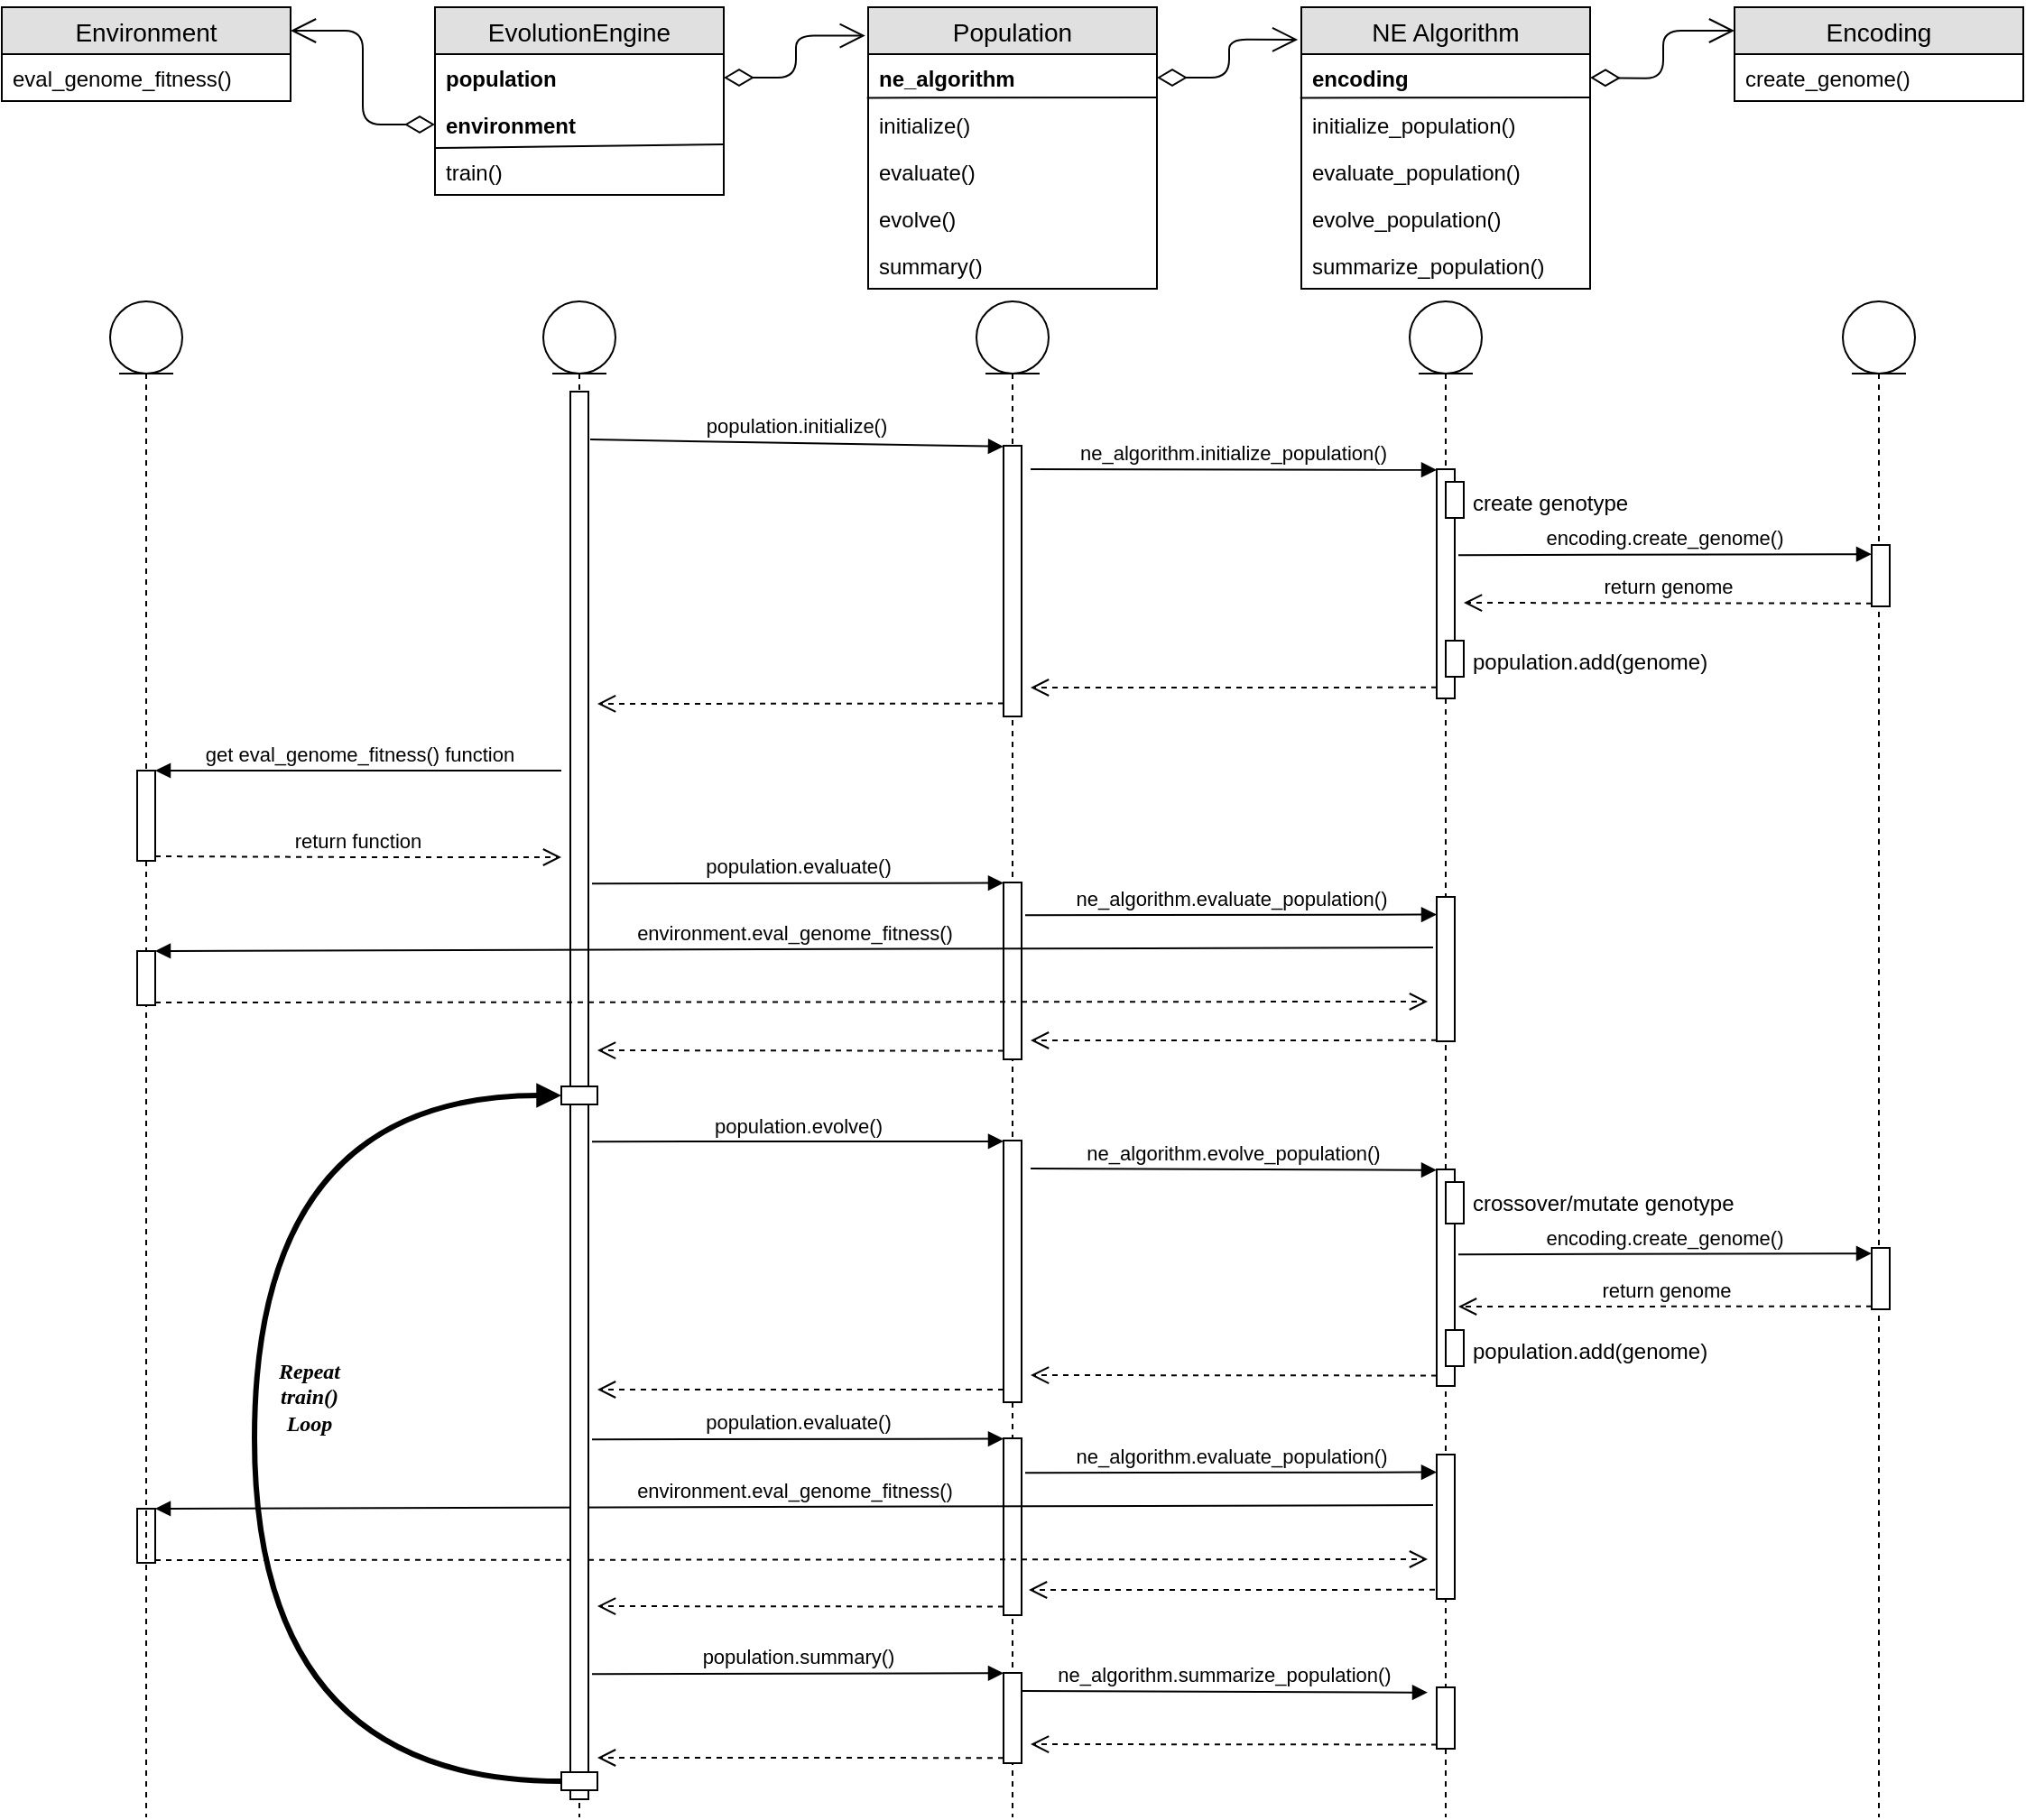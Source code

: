 <mxfile version="12.1.0" type="device" pages="1"><diagram id="IApC3F73qu_7Cs0dcZ0t" name="Page-1"><mxGraphModel dx="1808" dy="793" grid="1" gridSize="10" guides="1" tooltips="1" connect="1" arrows="1" fold="1" page="0" pageScale="1" pageWidth="850" pageHeight="1100" math="0" shadow="0"><root><mxCell id="0"/><mxCell id="1" parent="0"/><mxCell id="NnpL7uGrCPb2P0R8XdP2-20" value="" style="group" parent="1" vertex="1" connectable="0"><mxGeometry x="440" y="37" width="160" height="156" as="geometry"/></mxCell><mxCell id="NnpL7uGrCPb2P0R8XdP2-21" value="Population" style="swimlane;fontStyle=0;childLayout=stackLayout;horizontal=1;startSize=26;fillColor=#e0e0e0;horizontalStack=0;resizeParent=1;resizeParentMax=0;resizeLast=0;collapsible=1;marginBottom=0;swimlaneFillColor=#ffffff;align=center;fontSize=14;" parent="NnpL7uGrCPb2P0R8XdP2-20" vertex="1"><mxGeometry width="160" height="156" as="geometry"><mxRectangle width="100" height="26" as="alternateBounds"/></mxGeometry></mxCell><mxCell id="NnpL7uGrCPb2P0R8XdP2-22" value="ne_algorithm" style="text;strokeColor=none;fillColor=none;spacingLeft=4;spacingRight=4;overflow=hidden;rotatable=0;points=[[0,0.5],[1,0.5]];portConstraint=eastwest;fontSize=12;fontStyle=1" parent="NnpL7uGrCPb2P0R8XdP2-21" vertex="1"><mxGeometry y="26" width="160" height="26" as="geometry"/></mxCell><mxCell id="NnpL7uGrCPb2P0R8XdP2-24" value="" style="endArrow=none;html=1;entryX=1;entryY=-0.077;entryDx=0;entryDy=0;entryPerimeter=0;exitX=-0.004;exitY=0.931;exitDx=0;exitDy=0;exitPerimeter=0;" parent="NnpL7uGrCPb2P0R8XdP2-21" source="NnpL7uGrCPb2P0R8XdP2-22" target="NnpL7uGrCPb2P0R8XdP2-25" edge="1"><mxGeometry width="50" height="50" relative="1" as="geometry"><mxPoint x="263.529" y="66" as="sourcePoint"/><mxPoint x="122.353" y="190" as="targetPoint"/><Array as="points"/></mxGeometry></mxCell><mxCell id="NnpL7uGrCPb2P0R8XdP2-25" value="initialize()" style="text;strokeColor=none;fillColor=none;spacingLeft=4;spacingRight=4;overflow=hidden;rotatable=0;points=[[0,0.5],[1,0.5]];portConstraint=eastwest;fontSize=12;" parent="NnpL7uGrCPb2P0R8XdP2-21" vertex="1"><mxGeometry y="52" width="160" height="26" as="geometry"/></mxCell><mxCell id="NnpL7uGrCPb2P0R8XdP2-26" value="evaluate()" style="text;strokeColor=none;fillColor=none;spacingLeft=4;spacingRight=4;overflow=hidden;rotatable=0;points=[[0,0.5],[1,0.5]];portConstraint=eastwest;fontSize=12;" parent="NnpL7uGrCPb2P0R8XdP2-21" vertex="1"><mxGeometry y="78" width="160" height="26" as="geometry"/></mxCell><mxCell id="NnpL7uGrCPb2P0R8XdP2-27" value="evolve()" style="text;strokeColor=none;fillColor=none;spacingLeft=4;spacingRight=4;overflow=hidden;rotatable=0;points=[[0,0.5],[1,0.5]];portConstraint=eastwest;fontSize=12;" parent="NnpL7uGrCPb2P0R8XdP2-21" vertex="1"><mxGeometry y="104" width="160" height="26" as="geometry"/></mxCell><mxCell id="NnpL7uGrCPb2P0R8XdP2-29" value="summary()" style="text;strokeColor=none;fillColor=none;spacingLeft=4;spacingRight=4;overflow=hidden;rotatable=0;points=[[0,0.5],[1,0.5]];portConstraint=eastwest;fontSize=12;" parent="NnpL7uGrCPb2P0R8XdP2-21" vertex="1"><mxGeometry y="130" width="160" height="26" as="geometry"/></mxCell><mxCell id="NnpL7uGrCPb2P0R8XdP2-31" value="Environment" style="swimlane;fontStyle=0;childLayout=stackLayout;horizontal=1;startSize=26;fillColor=#e0e0e0;horizontalStack=0;resizeParent=1;resizeParentMax=0;resizeLast=0;collapsible=1;marginBottom=0;swimlaneFillColor=#ffffff;align=center;fontSize=14;strokeColor=#000000;" parent="1" vertex="1"><mxGeometry x="-40" y="37" width="160" height="52" as="geometry"/></mxCell><mxCell id="NnpL7uGrCPb2P0R8XdP2-32" value="eval_genome_fitness()" style="text;strokeColor=none;fillColor=none;spacingLeft=4;spacingRight=4;overflow=hidden;rotatable=0;points=[[0,0.5],[1,0.5]];portConstraint=eastwest;fontSize=12;" parent="NnpL7uGrCPb2P0R8XdP2-31" vertex="1"><mxGeometry y="26" width="160" height="26" as="geometry"/></mxCell><mxCell id="NnpL7uGrCPb2P0R8XdP2-44" value="Encoding" style="swimlane;fontStyle=0;childLayout=stackLayout;horizontal=1;startSize=26;fillColor=#e0e0e0;horizontalStack=0;resizeParent=1;resizeParentMax=0;resizeLast=0;collapsible=1;marginBottom=0;swimlaneFillColor=#ffffff;align=center;fontSize=14;strokeColor=#000000;" parent="1" vertex="1"><mxGeometry x="920" y="37" width="160" height="52" as="geometry"/></mxCell><mxCell id="NnpL7uGrCPb2P0R8XdP2-45" value="create_genome()" style="text;strokeColor=none;fillColor=none;spacingLeft=4;spacingRight=4;overflow=hidden;rotatable=0;points=[[0,0.5],[1,0.5]];portConstraint=eastwest;fontSize=12;" parent="NnpL7uGrCPb2P0R8XdP2-44" vertex="1"><mxGeometry y="26" width="160" height="26" as="geometry"/></mxCell><mxCell id="NnpL7uGrCPb2P0R8XdP2-12" value="EvolutionEngine" style="swimlane;fontStyle=0;childLayout=stackLayout;horizontal=1;startSize=26;fillColor=#e0e0e0;horizontalStack=0;resizeParent=1;resizeParentMax=0;resizeLast=0;collapsible=1;marginBottom=0;swimlaneFillColor=#ffffff;align=center;fontSize=14;" parent="1" vertex="1"><mxGeometry x="200" y="37" width="160" height="104" as="geometry"/></mxCell><mxCell id="NnpL7uGrCPb2P0R8XdP2-13" value="population" style="text;strokeColor=none;fillColor=none;spacingLeft=4;spacingRight=4;overflow=hidden;rotatable=0;points=[[0,0.5],[1,0.5]];portConstraint=eastwest;fontSize=12;fontStyle=1" parent="NnpL7uGrCPb2P0R8XdP2-12" vertex="1"><mxGeometry y="26" width="160" height="26" as="geometry"/></mxCell><mxCell id="NnpL7uGrCPb2P0R8XdP2-14" value="environment" style="text;strokeColor=none;fillColor=none;spacingLeft=4;spacingRight=4;overflow=hidden;rotatable=0;points=[[0,0.5],[1,0.5]];portConstraint=eastwest;fontSize=12;fontStyle=1" parent="NnpL7uGrCPb2P0R8XdP2-12" vertex="1"><mxGeometry y="52" width="160" height="26" as="geometry"/></mxCell><mxCell id="NnpL7uGrCPb2P0R8XdP2-18" value="" style="endArrow=none;html=1;entryX=1;entryY=-0.077;entryDx=0;entryDy=0;entryPerimeter=0;" parent="NnpL7uGrCPb2P0R8XdP2-12" target="NnpL7uGrCPb2P0R8XdP2-15" edge="1"><mxGeometry width="50" height="50" relative="1" as="geometry"><mxPoint y="78" as="sourcePoint"/><mxPoint x="130" y="190" as="targetPoint"/><Array as="points"/></mxGeometry></mxCell><mxCell id="NnpL7uGrCPb2P0R8XdP2-15" value="train()" style="text;strokeColor=none;fillColor=none;spacingLeft=4;spacingRight=4;overflow=hidden;rotatable=0;points=[[0,0.5],[1,0.5]];portConstraint=eastwest;fontSize=12;" parent="NnpL7uGrCPb2P0R8XdP2-12" vertex="1"><mxGeometry y="78" width="160" height="26" as="geometry"/></mxCell><mxCell id="NnpL7uGrCPb2P0R8XdP2-53" value="" style="endArrow=open;html=1;endSize=12;startArrow=diamondThin;startSize=14;startFill=0;edgeStyle=orthogonalEdgeStyle;align=left;verticalAlign=bottom;exitX=0;exitY=0.5;exitDx=0;exitDy=0;entryX=1;entryY=0.25;entryDx=0;entryDy=0;" parent="1" source="NnpL7uGrCPb2P0R8XdP2-14" target="NnpL7uGrCPb2P0R8XdP2-31" edge="1"><mxGeometry x="-1" y="3" relative="1" as="geometry"><mxPoint x="-90" y="236" as="sourcePoint"/><mxPoint x="70" y="236" as="targetPoint"/></mxGeometry></mxCell><mxCell id="NnpL7uGrCPb2P0R8XdP2-67" value="" style="endArrow=open;html=1;endSize=12;startArrow=diamondThin;startSize=14;startFill=0;edgeStyle=orthogonalEdgeStyle;align=left;verticalAlign=bottom;entryX=0;entryY=0.25;entryDx=0;entryDy=0;exitX=1;exitY=0.5;exitDx=0;exitDy=0;" parent="1" target="NnpL7uGrCPb2P0R8XdP2-44" edge="1"><mxGeometry x="-1" y="3" relative="1" as="geometry"><mxPoint x="840" y="76" as="sourcePoint"/><mxPoint x="790" y="326" as="targetPoint"/></mxGeometry></mxCell><mxCell id="NnpL7uGrCPb2P0R8XdP2-68" value="" style="endArrow=open;html=1;endSize=12;startArrow=diamondThin;startSize=14;startFill=0;edgeStyle=orthogonalEdgeStyle;align=left;verticalAlign=bottom;exitX=1;exitY=0.5;exitDx=0;exitDy=0;entryX=-0.012;entryY=0.115;entryDx=0;entryDy=0;entryPerimeter=0;" parent="1" source="NnpL7uGrCPb2P0R8XdP2-22" target="orpDaCIWsfJaIS2Ko02s-2" edge="1"><mxGeometry x="-1" y="3" relative="1" as="geometry"><mxPoint x="-70" y="316" as="sourcePoint"/><mxPoint x="630" y="50" as="targetPoint"/></mxGeometry></mxCell><mxCell id="NnpL7uGrCPb2P0R8XdP2-69" value="" style="endArrow=open;html=1;endSize=12;startArrow=diamondThin;startSize=14;startFill=0;edgeStyle=orthogonalEdgeStyle;align=left;verticalAlign=bottom;exitX=1;exitY=0.5;exitDx=0;exitDy=0;entryX=-0.01;entryY=0.101;entryDx=0;entryDy=0;entryPerimeter=0;" parent="1" source="NnpL7uGrCPb2P0R8XdP2-13" target="NnpL7uGrCPb2P0R8XdP2-21" edge="1"><mxGeometry x="-1" y="3" relative="1" as="geometry"><mxPoint x="-60" y="326" as="sourcePoint"/><mxPoint x="450" y="86" as="targetPoint"/></mxGeometry></mxCell><mxCell id="NnpL7uGrCPb2P0R8XdP2-73" value="" style="shape=umlLifeline;participant=umlEntity;perimeter=lifelinePerimeter;whiteSpace=wrap;html=1;container=1;collapsible=0;recursiveResize=0;verticalAlign=top;spacingTop=36;labelBackgroundColor=#ffffff;outlineConnect=0;strokeColor=#000000;" parent="1" vertex="1"><mxGeometry x="500" y="200" width="40" height="840" as="geometry"/></mxCell><mxCell id="NnpL7uGrCPb2P0R8XdP2-88" value="" style="html=1;points=[];perimeter=orthogonalPerimeter;strokeColor=#000000;direction=east;" parent="NnpL7uGrCPb2P0R8XdP2-73" vertex="1"><mxGeometry x="15" y="80" width="10" height="150" as="geometry"/></mxCell><mxCell id="NnpL7uGrCPb2P0R8XdP2-90" value="" style="html=1;verticalAlign=bottom;endArrow=open;dashed=1;endSize=8;exitX=0;exitY=0.952;exitDx=0;exitDy=0;exitPerimeter=0;" parent="NnpL7uGrCPb2P0R8XdP2-73" source="NnpL7uGrCPb2P0R8XdP2-88" edge="1"><mxGeometry relative="1" as="geometry"><mxPoint x="-210" y="223" as="targetPoint"/></mxGeometry></mxCell><mxCell id="NnpL7uGrCPb2P0R8XdP2-129" value="" style="html=1;points=[];perimeter=orthogonalPerimeter;strokeColor=#000000;direction=east;" parent="NnpL7uGrCPb2P0R8XdP2-73" vertex="1"><mxGeometry x="15" y="630" width="10" height="98" as="geometry"/></mxCell><mxCell id="NnpL7uGrCPb2P0R8XdP2-130" value="" style="html=1;verticalAlign=bottom;endArrow=open;dashed=1;endSize=8;exitX=0;exitY=0.952;exitDx=0;exitDy=0;exitPerimeter=0;" parent="NnpL7uGrCPb2P0R8XdP2-73" source="NnpL7uGrCPb2P0R8XdP2-129" edge="1"><mxGeometry relative="1" as="geometry"><mxPoint x="-210" y="723" as="targetPoint"/></mxGeometry></mxCell><mxCell id="NnpL7uGrCPb2P0R8XdP2-131" value="population.evaluate()" style="html=1;verticalAlign=bottom;endArrow=block;entryX=0;entryY=0.003;entryDx=0;entryDy=0;entryPerimeter=0;exitX=1.1;exitY=0.034;exitDx=0;exitDy=0;exitPerimeter=0;" parent="NnpL7uGrCPb2P0R8XdP2-73" target="NnpL7uGrCPb2P0R8XdP2-129" edge="1"><mxGeometry relative="1" as="geometry"><mxPoint x="-213" y="630.6" as="sourcePoint"/></mxGeometry></mxCell><mxCell id="NnpL7uGrCPb2P0R8XdP2-74" value="" style="shape=umlLifeline;participant=umlEntity;perimeter=lifelinePerimeter;whiteSpace=wrap;html=1;container=1;collapsible=0;recursiveResize=0;verticalAlign=top;spacingTop=36;labelBackgroundColor=#ffffff;outlineConnect=0;strokeColor=#000000;" parent="1" vertex="1"><mxGeometry x="740" y="200" width="40" height="840" as="geometry"/></mxCell><mxCell id="NnpL7uGrCPb2P0R8XdP2-91" value="" style="html=1;points=[];perimeter=orthogonalPerimeter;strokeColor=#000000;direction=east;" parent="NnpL7uGrCPb2P0R8XdP2-74" vertex="1"><mxGeometry x="15" y="93" width="10" height="127" as="geometry"/></mxCell><mxCell id="NnpL7uGrCPb2P0R8XdP2-92" value="" style="html=1;verticalAlign=bottom;endArrow=open;dashed=1;endSize=8;exitX=0;exitY=0.952;exitDx=0;exitDy=0;exitPerimeter=0;" parent="NnpL7uGrCPb2P0R8XdP2-74" source="NnpL7uGrCPb2P0R8XdP2-91" edge="1"><mxGeometry relative="1" as="geometry"><mxPoint x="-210" y="214" as="targetPoint"/><Array as="points"><mxPoint x="-100" y="214"/></Array></mxGeometry></mxCell><mxCell id="orpDaCIWsfJaIS2Ko02s-15" value="" style="html=1;points=[];perimeter=orthogonalPerimeter;strokeColor=#000000;direction=east;" vertex="1" parent="NnpL7uGrCPb2P0R8XdP2-74"><mxGeometry x="15" y="330" width="10" height="80" as="geometry"/></mxCell><mxCell id="orpDaCIWsfJaIS2Ko02s-38" value="" style="html=1;points=[];perimeter=orthogonalPerimeter;strokeColor=#000000;direction=east;" vertex="1" parent="NnpL7uGrCPb2P0R8XdP2-74"><mxGeometry x="15" y="639" width="10" height="80" as="geometry"/></mxCell><mxCell id="orpDaCIWsfJaIS2Ko02s-39" value="" style="html=1;points=[];perimeter=orthogonalPerimeter;strokeColor=#000000;" vertex="1" parent="NnpL7uGrCPb2P0R8XdP2-74"><mxGeometry x="-705" y="669" width="10" height="30" as="geometry"/></mxCell><mxCell id="orpDaCIWsfJaIS2Ko02s-41" value="&lt;div&gt;ne_algorithm.evaluate_population()&lt;/div&gt;" style="html=1;verticalAlign=bottom;endArrow=block;entryX=0;entryY=0.003;entryDx=0;entryDy=0;entryPerimeter=0;exitX=1.1;exitY=0.034;exitDx=0;exitDy=0;exitPerimeter=0;" edge="1" parent="NnpL7uGrCPb2P0R8XdP2-74"><mxGeometry relative="1" as="geometry"><mxPoint x="-213" y="649.1" as="sourcePoint"/><mxPoint x="15" y="648.794" as="targetPoint"/></mxGeometry></mxCell><mxCell id="orpDaCIWsfJaIS2Ko02s-42" value="" style="html=1;verticalAlign=bottom;endArrow=open;dashed=1;endSize=8;exitX=1;exitY=0.95;" edge="1" parent="NnpL7uGrCPb2P0R8XdP2-74" source="orpDaCIWsfJaIS2Ko02s-39"><mxGeometry relative="1" as="geometry"><mxPoint x="10" y="697" as="targetPoint"/><Array as="points"/></mxGeometry></mxCell><mxCell id="orpDaCIWsfJaIS2Ko02s-40" value="environment.eval_genome_fitness()" style="html=1;verticalAlign=bottom;endArrow=block;entryX=1;entryY=0;exitX=-0.2;exitY=0.35;exitDx=0;exitDy=0;exitPerimeter=0;" edge="1" parent="NnpL7uGrCPb2P0R8XdP2-74" source="orpDaCIWsfJaIS2Ko02s-38" target="orpDaCIWsfJaIS2Ko02s-39"><mxGeometry relative="1" as="geometry"><mxPoint x="-50" y="679" as="sourcePoint"/></mxGeometry></mxCell><mxCell id="NnpL7uGrCPb2P0R8XdP2-75" value="" style="shape=umlLifeline;participant=umlEntity;perimeter=lifelinePerimeter;whiteSpace=wrap;html=1;container=1;collapsible=0;recursiveResize=0;verticalAlign=top;spacingTop=36;labelBackgroundColor=#ffffff;outlineConnect=0;strokeColor=#000000;" parent="1" vertex="1"><mxGeometry x="980" y="200" width="40" height="840" as="geometry"/></mxCell><mxCell id="NnpL7uGrCPb2P0R8XdP2-95" value="" style="html=1;points=[];perimeter=orthogonalPerimeter;strokeColor=#000000;direction=east;" parent="NnpL7uGrCPb2P0R8XdP2-75" vertex="1"><mxGeometry x="16" y="135" width="10" height="34" as="geometry"/></mxCell><mxCell id="NnpL7uGrCPb2P0R8XdP2-97" value="&lt;div&gt;encoding.create_genome()&lt;/div&gt;" style="html=1;verticalAlign=bottom;endArrow=block;entryX=0;entryY=0.003;entryDx=0;entryDy=0;entryPerimeter=0;exitX=1.1;exitY=0.034;exitDx=0;exitDy=0;exitPerimeter=0;" parent="NnpL7uGrCPb2P0R8XdP2-75" edge="1"><mxGeometry relative="1" as="geometry"><mxPoint x="-213" y="140.6" as="sourcePoint"/><mxPoint x="16" y="140.102" as="targetPoint"/></mxGeometry></mxCell><mxCell id="NnpL7uGrCPb2P0R8XdP2-76" value="" style="shape=umlLifeline;participant=umlEntity;perimeter=lifelinePerimeter;whiteSpace=wrap;html=1;container=1;collapsible=0;recursiveResize=0;verticalAlign=top;spacingTop=36;labelBackgroundColor=#ffffff;outlineConnect=0;strokeColor=#000000;" parent="1" vertex="1"><mxGeometry x="260" y="200" width="40" height="840" as="geometry"/></mxCell><mxCell id="NnpL7uGrCPb2P0R8XdP2-78" value="" style="html=1;points=[];perimeter=orthogonalPerimeter;strokeColor=#000000;" parent="NnpL7uGrCPb2P0R8XdP2-76" vertex="1"><mxGeometry x="15" y="50" width="10" height="780" as="geometry"/></mxCell><mxCell id="NnpL7uGrCPb2P0R8XdP2-144" value="" style="html=1;points=[];perimeter=orthogonalPerimeter;strokeColor=#000000;" parent="NnpL7uGrCPb2P0R8XdP2-76" vertex="1"><mxGeometry x="10" y="435" width="20" height="10" as="geometry"/></mxCell><mxCell id="NnpL7uGrCPb2P0R8XdP2-77" value="" style="shape=umlLifeline;participant=umlEntity;perimeter=lifelinePerimeter;whiteSpace=wrap;html=1;container=1;collapsible=0;recursiveResize=0;verticalAlign=top;spacingTop=36;labelBackgroundColor=#ffffff;outlineConnect=0;strokeColor=#000000;" parent="1" vertex="1"><mxGeometry x="20" y="200" width="40" height="840" as="geometry"/></mxCell><mxCell id="NnpL7uGrCPb2P0R8XdP2-104" value="get eval_genome_fitness() function" style="html=1;verticalAlign=bottom;endArrow=block;entryX=1;entryY=0;" parent="NnpL7uGrCPb2P0R8XdP2-77" target="NnpL7uGrCPb2P0R8XdP2-103" edge="1"><mxGeometry relative="1" as="geometry"><mxPoint x="250" y="260" as="sourcePoint"/></mxGeometry></mxCell><mxCell id="NnpL7uGrCPb2P0R8XdP2-105" value="return function" style="html=1;verticalAlign=bottom;endArrow=open;dashed=1;endSize=8;exitX=1;exitY=0.95;" parent="NnpL7uGrCPb2P0R8XdP2-77" source="NnpL7uGrCPb2P0R8XdP2-103" edge="1"><mxGeometry relative="1" as="geometry"><mxPoint x="250" y="308" as="targetPoint"/><Array as="points"><mxPoint x="140" y="308"/></Array></mxGeometry></mxCell><mxCell id="NnpL7uGrCPb2P0R8XdP2-103" value="" style="html=1;points=[];perimeter=orthogonalPerimeter;strokeColor=#000000;" parent="NnpL7uGrCPb2P0R8XdP2-77" vertex="1"><mxGeometry x="15" y="260" width="10" height="50" as="geometry"/></mxCell><mxCell id="NnpL7uGrCPb2P0R8XdP2-112" value="" style="html=1;points=[];perimeter=orthogonalPerimeter;strokeColor=#000000;" parent="NnpL7uGrCPb2P0R8XdP2-77" vertex="1"><mxGeometry x="15" y="360" width="10" height="30" as="geometry"/></mxCell><mxCell id="NnpL7uGrCPb2P0R8XdP2-89" value="population.initialize()" style="html=1;verticalAlign=bottom;endArrow=block;entryX=0;entryY=0.003;entryDx=0;entryDy=0;entryPerimeter=0;exitX=1.1;exitY=0.034;exitDx=0;exitDy=0;exitPerimeter=0;" parent="1" source="NnpL7uGrCPb2P0R8XdP2-78" target="NnpL7uGrCPb2P0R8XdP2-88" edge="1"><mxGeometry relative="1" as="geometry"><mxPoint x="320" y="280" as="sourcePoint"/></mxGeometry></mxCell><mxCell id="NnpL7uGrCPb2P0R8XdP2-93" value="ne_algorithm.initialize_population()" style="html=1;verticalAlign=bottom;endArrow=block;entryX=0;entryY=0.003;entryDx=0;entryDy=0;entryPerimeter=0;" parent="1" target="NnpL7uGrCPb2P0R8XdP2-91" edge="1"><mxGeometry relative="1" as="geometry"><mxPoint x="530" y="293" as="sourcePoint"/></mxGeometry></mxCell><mxCell id="NnpL7uGrCPb2P0R8XdP2-101" value="" style="html=1;points=[];perimeter=orthogonalPerimeter;strokeColor=#000000;" parent="1" vertex="1"><mxGeometry x="760" y="300" width="10" height="20" as="geometry"/></mxCell><mxCell id="NnpL7uGrCPb2P0R8XdP2-102" value="create genotype" style="text;html=1;resizable=0;points=[];autosize=1;align=left;verticalAlign=top;spacingTop=-4;" parent="1" vertex="1"><mxGeometry x="773" y="302" width="100" height="20" as="geometry"/></mxCell><mxCell id="NnpL7uGrCPb2P0R8XdP2-96" value="return genome" style="html=1;verticalAlign=bottom;endArrow=open;dashed=1;endSize=8;exitX=0;exitY=0.952;exitDx=0;exitDy=0;exitPerimeter=0;" parent="1" source="NnpL7uGrCPb2P0R8XdP2-95" edge="1"><mxGeometry relative="1" as="geometry"><mxPoint x="770" y="367" as="targetPoint"/></mxGeometry></mxCell><mxCell id="NnpL7uGrCPb2P0R8XdP2-107" value="" style="html=1;points=[];perimeter=orthogonalPerimeter;strokeColor=#000000;direction=east;" parent="1" vertex="1"><mxGeometry x="515" y="522" width="10" height="98" as="geometry"/></mxCell><mxCell id="NnpL7uGrCPb2P0R8XdP2-108" value="" style="html=1;verticalAlign=bottom;endArrow=open;dashed=1;endSize=8;exitX=0;exitY=0.952;exitDx=0;exitDy=0;exitPerimeter=0;" parent="1" source="NnpL7uGrCPb2P0R8XdP2-107" edge="1"><mxGeometry relative="1" as="geometry"><mxPoint x="290" y="615" as="targetPoint"/></mxGeometry></mxCell><mxCell id="NnpL7uGrCPb2P0R8XdP2-109" value="population.evaluate()" style="html=1;verticalAlign=bottom;endArrow=block;entryX=0;entryY=0.003;entryDx=0;entryDy=0;entryPerimeter=0;exitX=1.1;exitY=0.034;exitDx=0;exitDy=0;exitPerimeter=0;" parent="1" target="NnpL7uGrCPb2P0R8XdP2-107" edge="1"><mxGeometry relative="1" as="geometry"><mxPoint x="287" y="522.6" as="sourcePoint"/></mxGeometry></mxCell><mxCell id="NnpL7uGrCPb2P0R8XdP2-113" value="" style="html=1;points=[];perimeter=orthogonalPerimeter;strokeColor=#000000;direction=east;" parent="1" vertex="1"><mxGeometry x="515" y="665" width="10" height="145" as="geometry"/></mxCell><mxCell id="NnpL7uGrCPb2P0R8XdP2-114" value="" style="html=1;verticalAlign=bottom;endArrow=open;dashed=1;endSize=8;exitX=0;exitY=0.952;exitDx=0;exitDy=0;exitPerimeter=0;" parent="1" source="NnpL7uGrCPb2P0R8XdP2-113" edge="1"><mxGeometry relative="1" as="geometry"><mxPoint x="290" y="803" as="targetPoint"/></mxGeometry></mxCell><mxCell id="NnpL7uGrCPb2P0R8XdP2-115" value="population.evolve()" style="html=1;verticalAlign=bottom;endArrow=block;entryX=0;entryY=0.003;entryDx=0;entryDy=0;entryPerimeter=0;exitX=1.1;exitY=0.034;exitDx=0;exitDy=0;exitPerimeter=0;" parent="1" target="NnpL7uGrCPb2P0R8XdP2-113" edge="1"><mxGeometry relative="1" as="geometry"><mxPoint x="287" y="665.6" as="sourcePoint"/></mxGeometry></mxCell><mxCell id="NnpL7uGrCPb2P0R8XdP2-116" value="" style="html=1;points=[];perimeter=orthogonalPerimeter;strokeColor=#000000;direction=east;" parent="1" vertex="1"><mxGeometry x="755" y="681" width="10" height="120" as="geometry"/></mxCell><mxCell id="NnpL7uGrCPb2P0R8XdP2-117" value="" style="html=1;verticalAlign=bottom;endArrow=open;dashed=1;endSize=8;exitX=0;exitY=0.952;exitDx=0;exitDy=0;exitPerimeter=0;" parent="1" source="NnpL7uGrCPb2P0R8XdP2-116" edge="1"><mxGeometry relative="1" as="geometry"><mxPoint x="530" y="795" as="targetPoint"/></mxGeometry></mxCell><mxCell id="NnpL7uGrCPb2P0R8XdP2-118" value="" style="html=1;points=[];perimeter=orthogonalPerimeter;strokeColor=#000000;direction=east;" parent="1" vertex="1"><mxGeometry x="996" y="724.5" width="10" height="34" as="geometry"/></mxCell><mxCell id="NnpL7uGrCPb2P0R8XdP2-119" value="encoding.create_genome()" style="html=1;verticalAlign=bottom;endArrow=block;entryX=0;entryY=0.003;entryDx=0;entryDy=0;entryPerimeter=0;exitX=1.1;exitY=0.034;exitDx=0;exitDy=0;exitPerimeter=0;" parent="1" edge="1"><mxGeometry relative="1" as="geometry"><mxPoint x="767" y="728.1" as="sourcePoint"/><mxPoint x="996" y="727.602" as="targetPoint"/></mxGeometry></mxCell><mxCell id="NnpL7uGrCPb2P0R8XdP2-120" value="ne_algorithm.evolve_population()" style="html=1;verticalAlign=bottom;endArrow=block;entryX=0;entryY=0.003;entryDx=0;entryDy=0;entryPerimeter=0;" parent="1" target="NnpL7uGrCPb2P0R8XdP2-116" edge="1"><mxGeometry relative="1" as="geometry"><mxPoint x="530" y="680.5" as="sourcePoint"/></mxGeometry></mxCell><mxCell id="NnpL7uGrCPb2P0R8XdP2-121" value="" style="html=1;points=[];perimeter=orthogonalPerimeter;strokeColor=#000000;" parent="1" vertex="1"><mxGeometry x="760" y="688" width="10" height="23" as="geometry"/></mxCell><mxCell id="NnpL7uGrCPb2P0R8XdP2-122" value="crossover/mutate genotype" style="text;html=1;resizable=0;points=[];autosize=1;align=left;verticalAlign=top;spacingTop=-4;" parent="1" vertex="1"><mxGeometry x="773" y="689.5" width="160" height="20" as="geometry"/></mxCell><mxCell id="NnpL7uGrCPb2P0R8XdP2-123" value="return genome" style="html=1;verticalAlign=bottom;endArrow=open;dashed=1;endSize=8;exitX=0;exitY=0.952;exitDx=0;exitDy=0;exitPerimeter=0;" parent="1" source="NnpL7uGrCPb2P0R8XdP2-118" edge="1"><mxGeometry relative="1" as="geometry"><mxPoint x="767" y="757" as="targetPoint"/></mxGeometry></mxCell><mxCell id="NnpL7uGrCPb2P0R8XdP2-139" value="" style="html=1;points=[];perimeter=orthogonalPerimeter;strokeColor=#000000;direction=east;" parent="1" vertex="1"><mxGeometry x="515" y="960" width="10" height="50" as="geometry"/></mxCell><mxCell id="NnpL7uGrCPb2P0R8XdP2-140" value="" style="html=1;verticalAlign=bottom;endArrow=open;dashed=1;endSize=8;exitX=0;exitY=0.952;exitDx=0;exitDy=0;exitPerimeter=0;" parent="1" edge="1"><mxGeometry relative="1" as="geometry"><mxPoint x="290" y="1007" as="targetPoint"/><mxPoint x="515" y="1007.08" as="sourcePoint"/></mxGeometry></mxCell><mxCell id="NnpL7uGrCPb2P0R8XdP2-141" value="population.summary()" style="html=1;verticalAlign=bottom;endArrow=block;entryX=0;entryY=0.003;entryDx=0;entryDy=0;entryPerimeter=0;exitX=1.1;exitY=0.034;exitDx=0;exitDy=0;exitPerimeter=0;" parent="1" target="NnpL7uGrCPb2P0R8XdP2-139" edge="1"><mxGeometry relative="1" as="geometry"><mxPoint x="287" y="960.6" as="sourcePoint"/></mxGeometry></mxCell><mxCell id="NnpL7uGrCPb2P0R8XdP2-142" value="&lt;div&gt;&lt;i&gt;Repeat&lt;/i&gt;&lt;/div&gt;&lt;div&gt;&lt;i&gt;train()&lt;/i&gt;&lt;/div&gt;&lt;div&gt;&lt;i&gt;Loop&lt;br&gt;&lt;/i&gt;&lt;/div&gt;" style="html=1;verticalAlign=bottom;endArrow=block;labelBackgroundColor=none;fontFamily=Verdana;fontSize=12;elbow=vertical;edgeStyle=orthogonalEdgeStyle;curved=1;strokeWidth=3;fontStyle=1" parent="1" edge="1"><mxGeometry x="-0.001" y="-30" relative="1" as="geometry"><mxPoint x="270" y="1020" as="sourcePoint"/><mxPoint x="270" y="640" as="targetPoint"/><Array as="points"><mxPoint x="100" y="1020"/><mxPoint x="100" y="640"/></Array><mxPoint as="offset"/></mxGeometry></mxCell><mxCell id="NnpL7uGrCPb2P0R8XdP2-143" value="" style="html=1;points=[];perimeter=orthogonalPerimeter;strokeColor=#000000;" parent="1" vertex="1"><mxGeometry x="270" y="1015" width="20" height="10" as="geometry"/></mxCell><mxCell id="orpDaCIWsfJaIS2Ko02s-2" value="NE Algorithm" style="swimlane;fontStyle=0;childLayout=stackLayout;horizontal=1;startSize=26;fillColor=#e0e0e0;horizontalStack=0;resizeParent=1;resizeParentMax=0;resizeLast=0;collapsible=1;marginBottom=0;swimlaneFillColor=#ffffff;align=center;fontSize=14;" vertex="1" parent="1"><mxGeometry x="680" y="37" width="160" height="156" as="geometry"><mxRectangle width="100" height="26" as="alternateBounds"/></mxGeometry></mxCell><mxCell id="orpDaCIWsfJaIS2Ko02s-3" value="encoding" style="text;strokeColor=none;fillColor=none;spacingLeft=4;spacingRight=4;overflow=hidden;rotatable=0;points=[[0,0.5],[1,0.5]];portConstraint=eastwest;fontSize=12;fontStyle=1" vertex="1" parent="orpDaCIWsfJaIS2Ko02s-2"><mxGeometry y="26" width="160" height="26" as="geometry"/></mxCell><mxCell id="orpDaCIWsfJaIS2Ko02s-4" value="" style="endArrow=none;html=1;entryX=1;entryY=-0.077;entryDx=0;entryDy=0;entryPerimeter=0;exitX=-0.004;exitY=0.931;exitDx=0;exitDy=0;exitPerimeter=0;" edge="1" parent="orpDaCIWsfJaIS2Ko02s-2" source="orpDaCIWsfJaIS2Ko02s-3" target="orpDaCIWsfJaIS2Ko02s-5"><mxGeometry width="50" height="50" relative="1" as="geometry"><mxPoint x="263.529" y="66" as="sourcePoint"/><mxPoint x="122.353" y="190" as="targetPoint"/><Array as="points"/></mxGeometry></mxCell><mxCell id="orpDaCIWsfJaIS2Ko02s-5" value="initialize_population()" style="text;strokeColor=none;fillColor=none;spacingLeft=4;spacingRight=4;overflow=hidden;rotatable=0;points=[[0,0.5],[1,0.5]];portConstraint=eastwest;fontSize=12;" vertex="1" parent="orpDaCIWsfJaIS2Ko02s-2"><mxGeometry y="52" width="160" height="26" as="geometry"/></mxCell><mxCell id="orpDaCIWsfJaIS2Ko02s-6" value="evaluate_population()" style="text;strokeColor=none;fillColor=none;spacingLeft=4;spacingRight=4;overflow=hidden;rotatable=0;points=[[0,0.5],[1,0.5]];portConstraint=eastwest;fontSize=12;" vertex="1" parent="orpDaCIWsfJaIS2Ko02s-2"><mxGeometry y="78" width="160" height="26" as="geometry"/></mxCell><mxCell id="orpDaCIWsfJaIS2Ko02s-7" value="evolve_population()" style="text;strokeColor=none;fillColor=none;spacingLeft=4;spacingRight=4;overflow=hidden;rotatable=0;points=[[0,0.5],[1,0.5]];portConstraint=eastwest;fontSize=12;" vertex="1" parent="orpDaCIWsfJaIS2Ko02s-2"><mxGeometry y="104" width="160" height="26" as="geometry"/></mxCell><mxCell id="orpDaCIWsfJaIS2Ko02s-8" value="summarize_population()" style="text;strokeColor=none;fillColor=none;spacingLeft=4;spacingRight=4;overflow=hidden;rotatable=0;points=[[0,0.5],[1,0.5]];portConstraint=eastwest;fontSize=12;" vertex="1" parent="orpDaCIWsfJaIS2Ko02s-2"><mxGeometry y="130" width="160" height="26" as="geometry"/></mxCell><mxCell id="orpDaCIWsfJaIS2Ko02s-13" value="" style="html=1;points=[];perimeter=orthogonalPerimeter;strokeColor=#000000;" vertex="1" parent="1"><mxGeometry x="760" y="388" width="10" height="20" as="geometry"/></mxCell><mxCell id="orpDaCIWsfJaIS2Ko02s-14" value="&lt;div&gt;population.add(genome)&lt;/div&gt;" style="text;html=1;resizable=0;points=[];autosize=1;align=left;verticalAlign=top;spacingTop=-4;" vertex="1" parent="1"><mxGeometry x="773" y="390" width="150" height="20" as="geometry"/></mxCell><mxCell id="NnpL7uGrCPb2P0R8XdP2-110" value="environment.eval_genome_fitness()" style="html=1;verticalAlign=bottom;endArrow=block;entryX=1;entryY=0;exitX=-0.2;exitY=0.35;exitDx=0;exitDy=0;exitPerimeter=0;" parent="1" target="NnpL7uGrCPb2P0R8XdP2-112" edge="1" source="orpDaCIWsfJaIS2Ko02s-15"><mxGeometry relative="1" as="geometry"><mxPoint x="690" y="570" as="sourcePoint"/></mxGeometry></mxCell><mxCell id="orpDaCIWsfJaIS2Ko02s-16" value="&lt;div&gt;ne_algorithm.evaluate_population()&lt;/div&gt;" style="html=1;verticalAlign=bottom;endArrow=block;entryX=0;entryY=0.003;entryDx=0;entryDy=0;entryPerimeter=0;exitX=1.1;exitY=0.034;exitDx=0;exitDy=0;exitPerimeter=0;" edge="1" parent="1"><mxGeometry relative="1" as="geometry"><mxPoint x="527" y="540.1" as="sourcePoint"/><mxPoint x="755" y="539.794" as="targetPoint"/></mxGeometry></mxCell><mxCell id="NnpL7uGrCPb2P0R8XdP2-111" value="" style="html=1;verticalAlign=bottom;endArrow=open;dashed=1;endSize=8;exitX=1;exitY=0.95;" parent="1" source="NnpL7uGrCPb2P0R8XdP2-112" edge="1"><mxGeometry relative="1" as="geometry"><mxPoint x="750" y="588" as="targetPoint"/><Array as="points"/></mxGeometry></mxCell><mxCell id="orpDaCIWsfJaIS2Ko02s-18" value="" style="html=1;verticalAlign=bottom;endArrow=open;dashed=1;endSize=8;exitX=0;exitY=0.952;exitDx=0;exitDy=0;exitPerimeter=0;" edge="1" parent="1"><mxGeometry relative="1" as="geometry"><mxPoint x="530" y="609.5" as="targetPoint"/><mxPoint x="755" y="609.404" as="sourcePoint"/><Array as="points"><mxPoint x="640" y="609.5"/></Array></mxGeometry></mxCell><mxCell id="orpDaCIWsfJaIS2Ko02s-21" value="" style="html=1;points=[];perimeter=orthogonalPerimeter;strokeColor=#000000;" vertex="1" parent="1"><mxGeometry x="760" y="770" width="10" height="20" as="geometry"/></mxCell><mxCell id="orpDaCIWsfJaIS2Ko02s-22" value="&lt;div&gt;population.add(genome)&lt;/div&gt;" style="text;html=1;resizable=0;points=[];autosize=1;align=left;verticalAlign=top;spacingTop=-4;" vertex="1" parent="1"><mxGeometry x="773" y="772" width="150" height="20" as="geometry"/></mxCell><mxCell id="orpDaCIWsfJaIS2Ko02s-43" value="" style="html=1;verticalAlign=bottom;endArrow=open;dashed=1;endSize=8;exitX=0;exitY=0.952;exitDx=0;exitDy=0;exitPerimeter=0;" edge="1" parent="1"><mxGeometry relative="1" as="geometry"><mxPoint x="529" y="914" as="targetPoint"/><mxPoint x="754" y="913.904" as="sourcePoint"/><Array as="points"><mxPoint x="639" y="914"/></Array></mxGeometry></mxCell><mxCell id="orpDaCIWsfJaIS2Ko02s-44" value="" style="html=1;points=[];perimeter=orthogonalPerimeter;strokeColor=#000000;direction=east;" vertex="1" parent="1"><mxGeometry x="755" y="968" width="10" height="34" as="geometry"/></mxCell><mxCell id="orpDaCIWsfJaIS2Ko02s-45" value="ne_algorithm.summarize_population()" style="html=1;verticalAlign=bottom;endArrow=block;entryX=0;entryY=0.003;entryDx=0;entryDy=0;entryPerimeter=0;" edge="1" parent="1"><mxGeometry relative="1" as="geometry"><mxPoint x="525" y="970" as="sourcePoint"/><mxPoint x="750" y="970.86" as="targetPoint"/></mxGeometry></mxCell><mxCell id="orpDaCIWsfJaIS2Ko02s-46" value="" style="html=1;verticalAlign=bottom;endArrow=open;dashed=1;endSize=8;exitX=0;exitY=0.952;exitDx=0;exitDy=0;exitPerimeter=0;" edge="1" parent="1"><mxGeometry relative="1" as="geometry"><mxPoint x="530" y="999.5" as="targetPoint"/><mxPoint x="755" y="999.74" as="sourcePoint"/></mxGeometry></mxCell></root></mxGraphModel></diagram></mxfile>